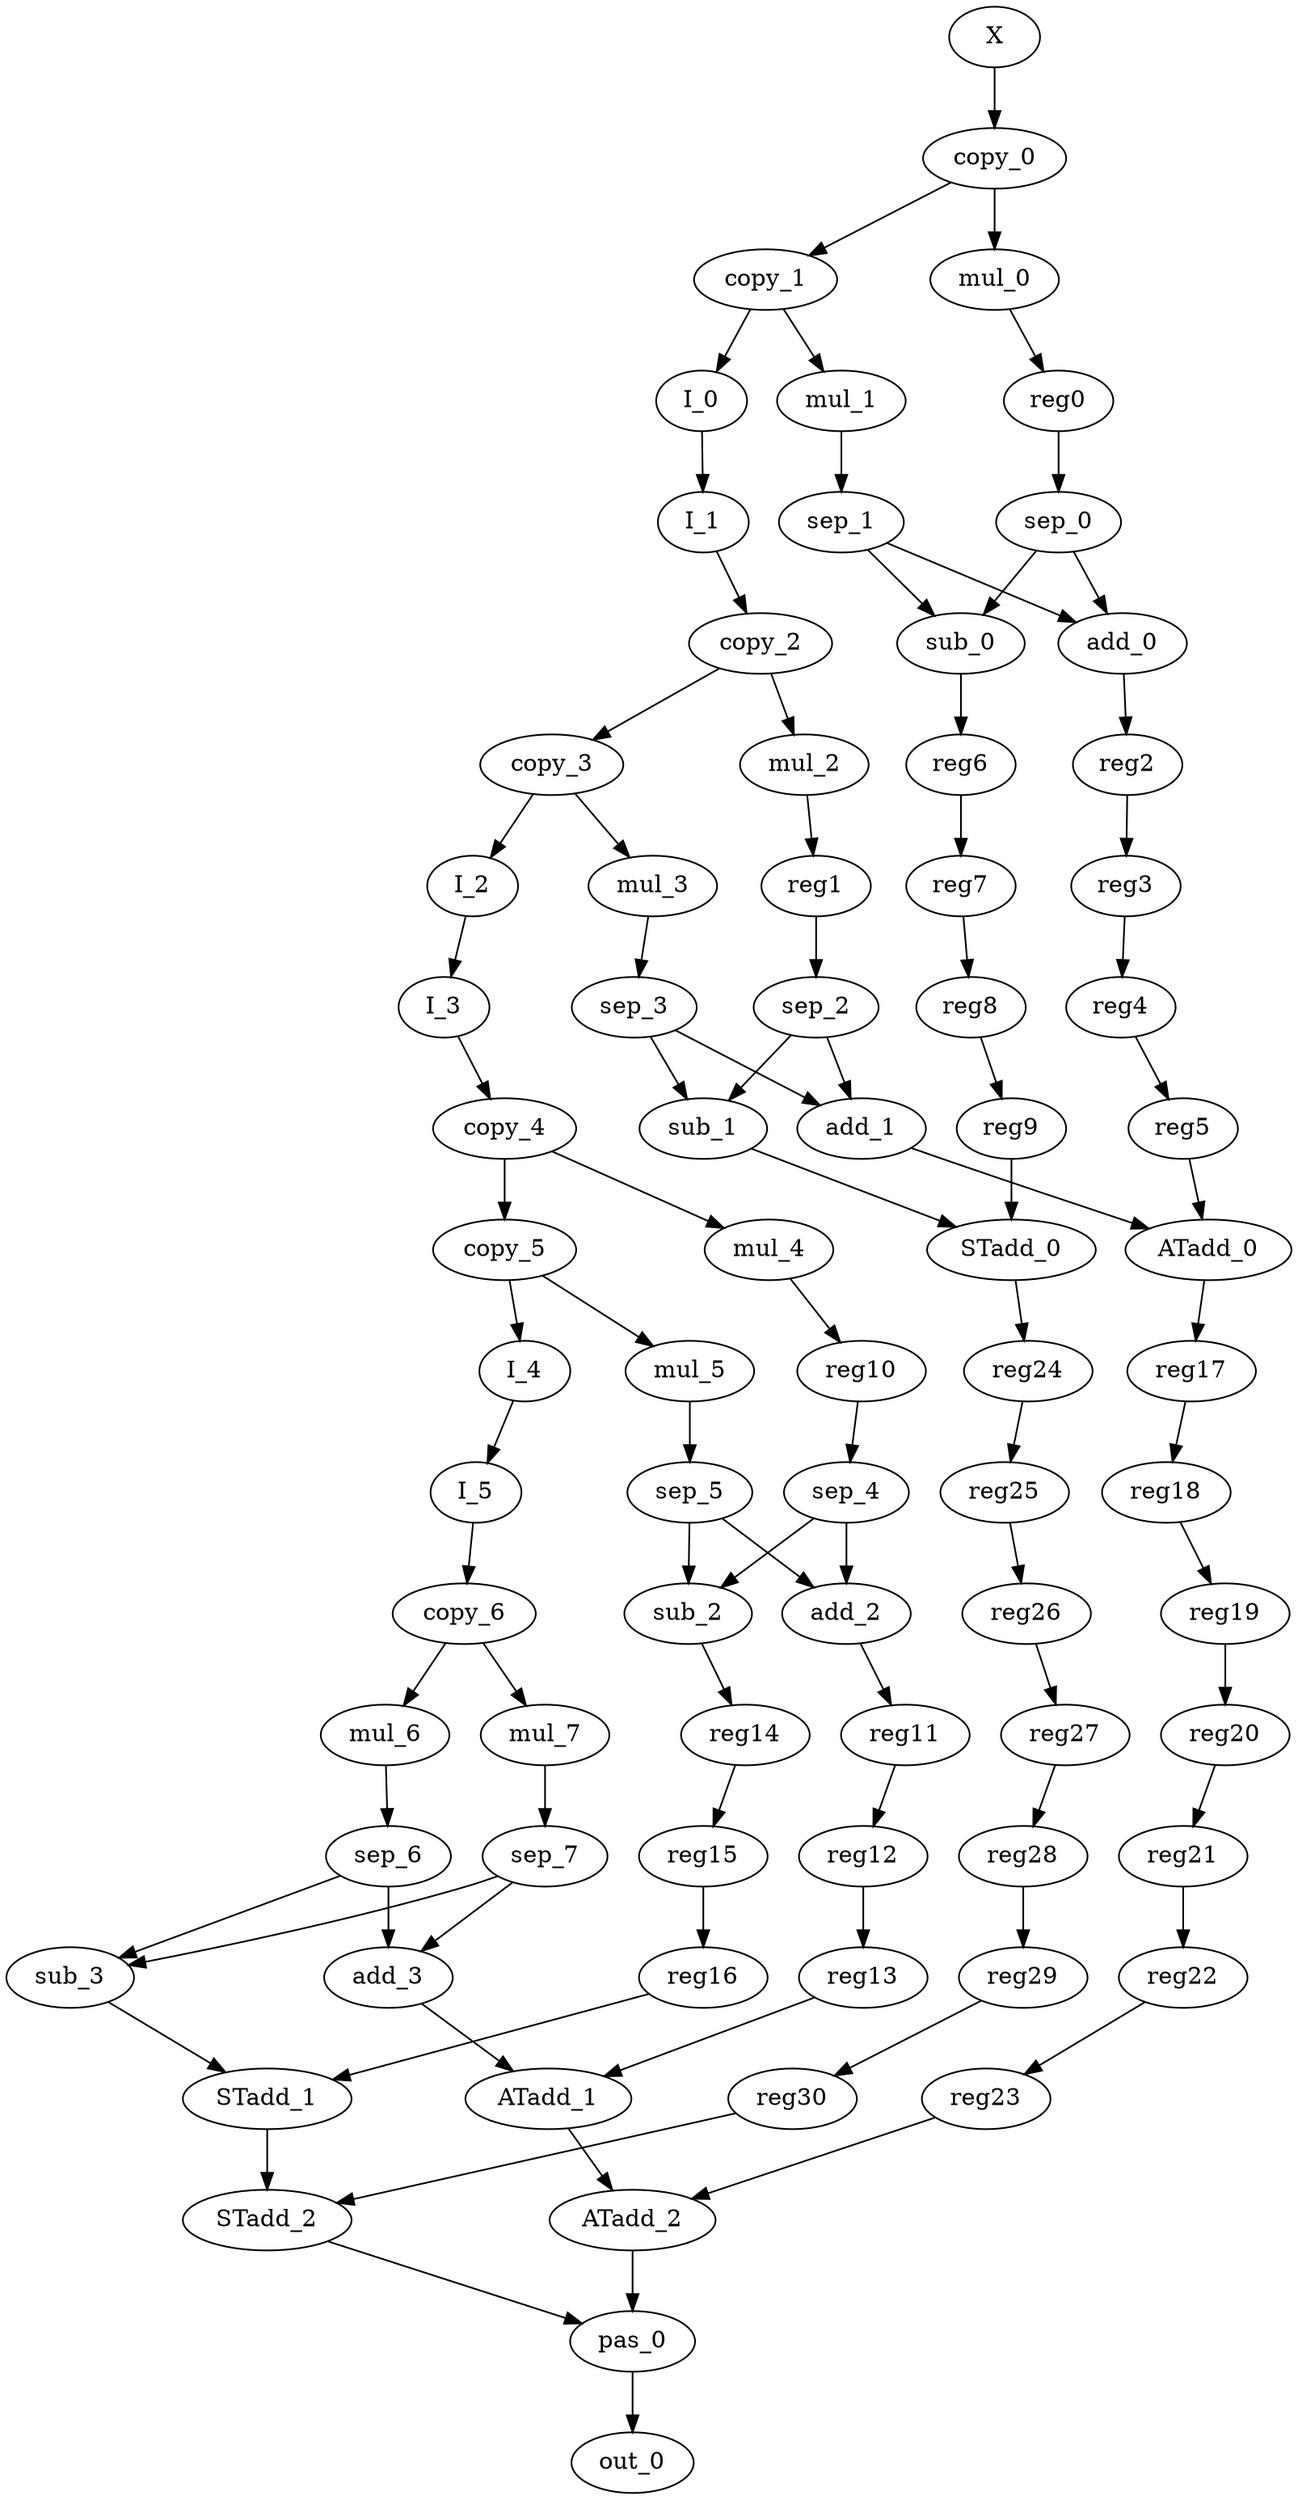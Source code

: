 digraph G {
    sub_1;
    STadd_0;
    ATadd_2;
    pas_0;
    copy_2;
    copy_3;
    mul_2;
    mul_1;
    sep_1;
    sub_3;
    STadd_1;
    copy_6;
    mul_6;
    mul_7;
    add_1;
    ATadd_0;
    add_2;
    reg11;
    STadd_2;
    sep_6;
    add_3;
    ATadd_1;
    sep_3;
    sep_4;
    sub_2;
    sep_2;
    copy_5;
    mul_5;
    I_4;
    sep_0;
    add_0;
    sub_0;
    I_3;
    copy_4;
    sep_5;
    sep_7;
    reg24;
    I_0;
    I_1;
    copy_1;
    mul_0;
    reg0;
    I_2;
    reg17;
    reg2;
    I_5;
    out_0;
    copy_0;
    mul_3;
    mul_4;
    reg10;
    reg6;
    reg14;
    reg1;
    X;
    reg25;
    reg26;
    reg27;
    reg28;
    reg29;
    reg30;
    reg12;
    reg13;
    reg7;
    reg8;
    reg9;
    reg18;
    reg19;
    reg20;
    reg21;
    reg22;
    reg23;
    reg3;
    reg4;
    reg5;
    reg15;
    reg16;
    sub_1 -> STadd_0 [weight=0];
    STadd_0 -> reg24 [weight=0];
    ATadd_2 -> pas_0 [weight=3];
    pas_0 -> out_0 [weight=0];
    copy_2 -> copy_3 [weight=0];
    copy_2 -> mul_2 [weight=0];
    copy_3 -> mul_3 [weight=0];
    copy_3 -> I_2 [weight=0];
    mul_2 -> reg1 [weight=0];
    mul_1 -> sep_1 [weight=1];
    sep_1 -> add_0 [weight=0];
    sep_1 -> sub_0 [weight=0];
    sub_3 -> STadd_1 [weight=0];
    STadd_1 -> STadd_2 [weight=4];
    copy_6 -> mul_6 [weight=0];
    copy_6 -> mul_7 [weight=0];
    mul_6 -> sep_6 [weight=0];
    mul_7 -> sep_7 [weight=1];
    add_1 -> ATadd_0 [weight=2];
    ATadd_0 -> reg17 [weight=0];
    add_2 -> reg11 [weight=0];
    reg11 -> reg12 [weight=0];
    STadd_2 -> pas_0 [weight=0];
    sep_6 -> sub_3 [weight=0];
    sep_6 -> add_3 [weight=1];
    add_3 -> ATadd_1 [weight=0];
    ATadd_1 -> ATadd_2 [weight=0];
    sep_3 -> sub_1 [weight=0];
    sep_3 -> add_1 [weight=0];
    sep_4 -> add_2 [weight=1];
    sep_4 -> sub_2 [weight=0];
    sub_2 -> reg14 [weight=0];
    sep_2 -> add_1 [weight=0];
    sep_2 -> sub_1 [weight=0];
    copy_5 -> mul_5 [weight=0];
    copy_5 -> I_4 [weight=0];
    mul_5 -> sep_5 [weight=1];
    I_4 -> I_5 [weight=0];
    sep_0 -> add_0 [weight=0];
    sep_0 -> sub_0 [weight=0];
    add_0 -> reg2 [weight=0];
    sub_0 -> reg6 [weight=2];
    I_3 -> copy_4 [weight=0];
    copy_4 -> copy_5 [weight=3];
    copy_4 -> mul_4 [weight=0];
    sep_5 -> sub_2 [weight=0];
    sep_5 -> add_2 [weight=0];
    sep_7 -> sub_3 [weight=0];
    sep_7 -> add_3 [weight=0];
    reg24 -> reg25 [weight=0];
    I_0 -> I_1 [weight=0];
    I_1 -> copy_2 [weight=0];
    copy_1 -> mul_1 [weight=0];
    copy_1 -> I_0 [weight=0];
    mul_0 -> reg0 [weight=0];
    reg0 -> sep_0 [weight=4];
    I_2 -> I_3 [weight=0];
    reg17 -> reg18 [weight=0];
    reg2 -> reg3 [weight=0];
    I_5 -> copy_6 [weight=0];
    copy_0 -> copy_1 [weight=0];
    copy_0 -> mul_0 [weight=2];
    mul_3 -> sep_3 [weight=0];
    mul_4 -> reg10 [weight=0];
    reg10 -> sep_4 [weight=0];
    reg6 -> reg7 [weight=2];
    reg14 -> reg15 [weight=0];
    reg1 -> sep_2 [weight=3];
    X -> copy_0 [weight=2];
    reg25 -> reg26 [weight=0];
    reg26 -> reg27 [weight=0];
    reg27 -> reg28 [weight=0];
    reg28 -> reg29 [weight=0];
    reg29 -> reg30 [weight=0];
    reg30 -> STadd_2 [weight=0];
    reg12 -> reg13 [weight=0];
    reg13 -> ATadd_1 [weight=0];
    reg7 -> reg8 [weight=0];
    reg8 -> reg9 [weight=0];
    reg9 -> STadd_0 [weight=3];
    reg18 -> reg19 [weight=0];
    reg19 -> reg20 [weight=1];
    reg20 -> reg21 [weight=0];
    reg21 -> reg22 [weight=0];
    reg22 -> reg23 [weight=0];
    reg23 -> ATadd_2 [weight=0];
    reg3 -> reg4 [weight=0];
    reg4 -> reg5 [weight=0];
    reg5 -> ATadd_0 [weight=0];
    reg15 -> reg16 [weight=0];
    reg16 -> STadd_1 [weight=0];
}
